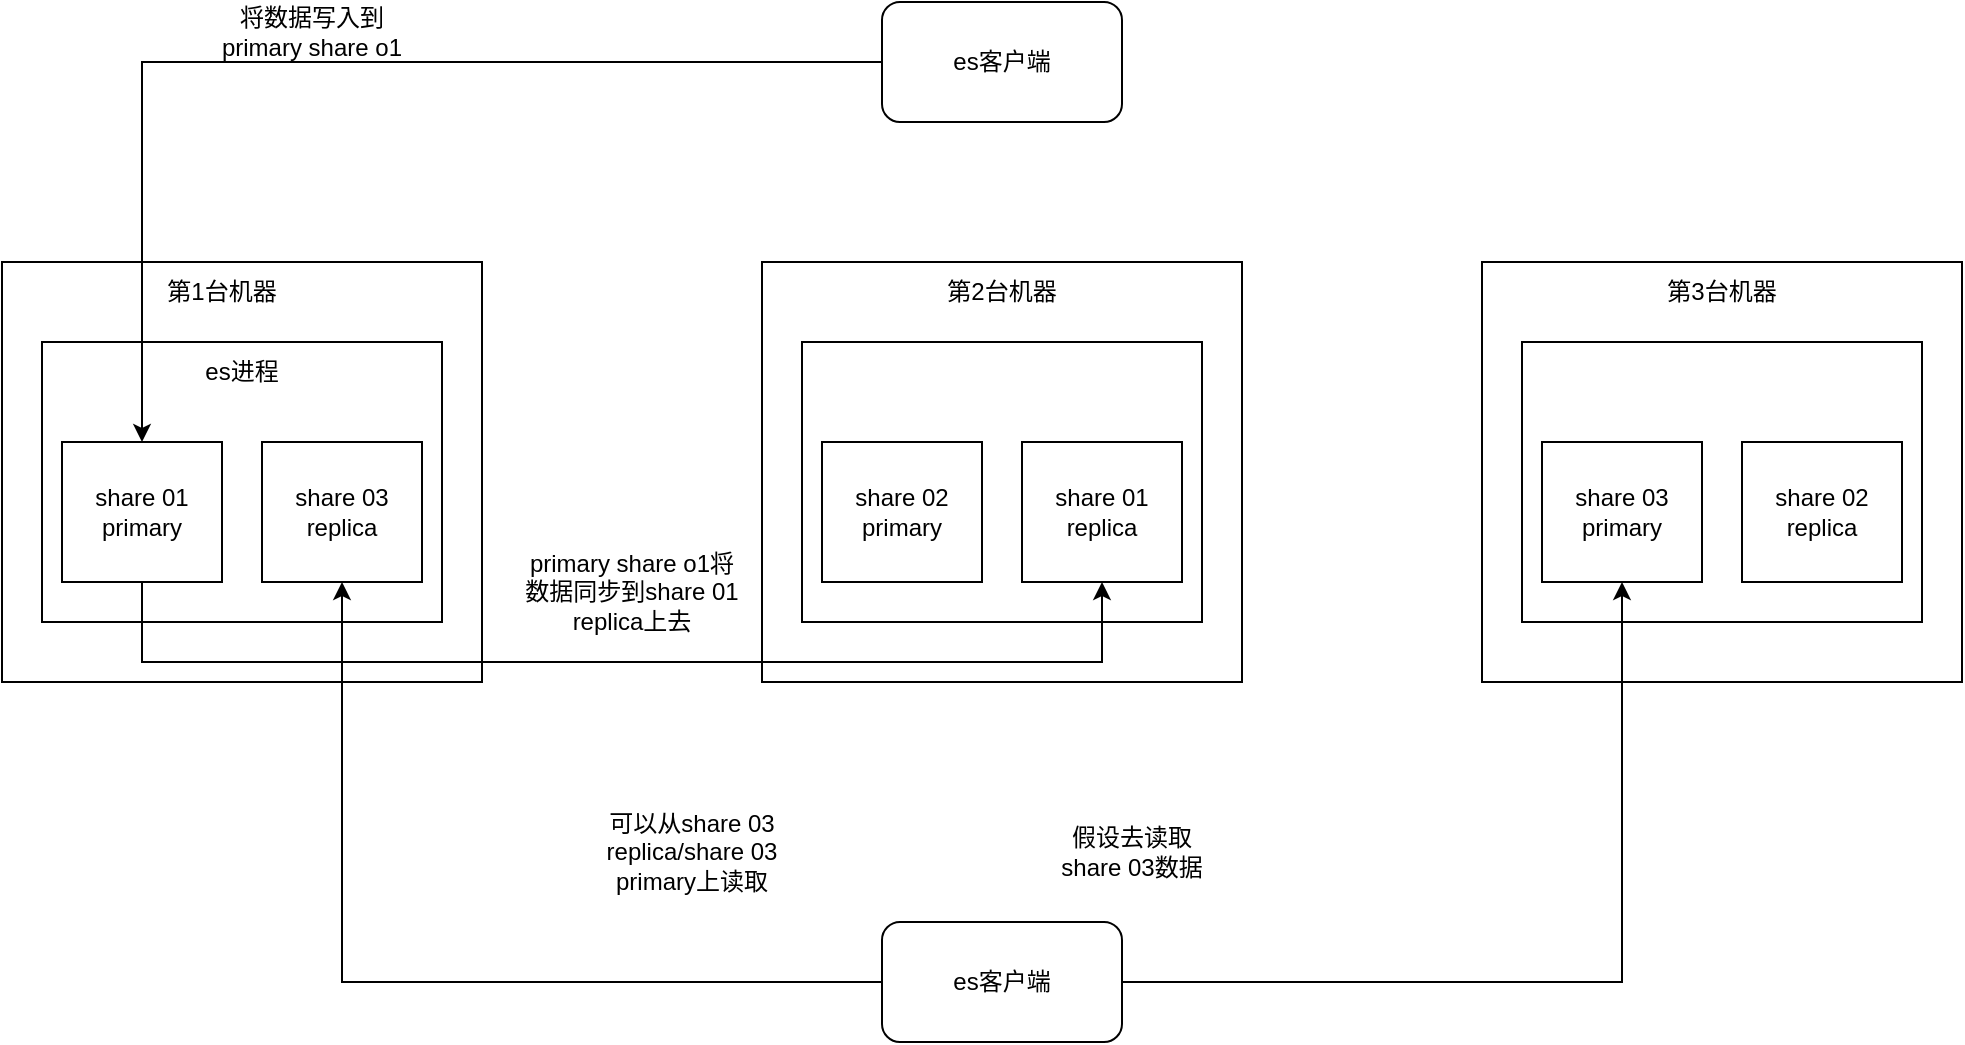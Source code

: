 <mxfile version="24.0.1" type="github">
  <diagram name="第 1 页" id="f3Fr8dT-iEb8A-EBcwqp">
    <mxGraphModel dx="1026" dy="651" grid="1" gridSize="10" guides="1" tooltips="1" connect="1" arrows="1" fold="1" page="1" pageScale="1" pageWidth="827" pageHeight="1169" math="0" shadow="0">
      <root>
        <mxCell id="0" />
        <mxCell id="1" parent="0" />
        <mxCell id="6at40YZfcNegoBJyiN95-1" value="es客户端" style="rounded=1;whiteSpace=wrap;html=1;" vertex="1" parent="1">
          <mxGeometry x="470" y="30" width="120" height="60" as="geometry" />
        </mxCell>
        <mxCell id="6at40YZfcNegoBJyiN95-3" value="" style="rounded=0;whiteSpace=wrap;html=1;" vertex="1" parent="1">
          <mxGeometry x="30" y="160" width="240" height="210" as="geometry" />
        </mxCell>
        <mxCell id="6at40YZfcNegoBJyiN95-4" value="第1台机器" style="text;html=1;align=center;verticalAlign=middle;whiteSpace=wrap;rounded=0;" vertex="1" parent="1">
          <mxGeometry x="110" y="160" width="60" height="30" as="geometry" />
        </mxCell>
        <mxCell id="6at40YZfcNegoBJyiN95-5" value="" style="rounded=0;whiteSpace=wrap;html=1;" vertex="1" parent="1">
          <mxGeometry x="50" y="200" width="200" height="140" as="geometry" />
        </mxCell>
        <mxCell id="6at40YZfcNegoBJyiN95-6" value="es进程" style="text;html=1;align=center;verticalAlign=middle;whiteSpace=wrap;rounded=0;" vertex="1" parent="1">
          <mxGeometry x="120" y="200" width="60" height="30" as="geometry" />
        </mxCell>
        <mxCell id="6at40YZfcNegoBJyiN95-8" value="share 01&lt;div&gt;primary&lt;/div&gt;" style="rounded=0;whiteSpace=wrap;html=1;" vertex="1" parent="1">
          <mxGeometry x="60" y="250" width="80" height="70" as="geometry" />
        </mxCell>
        <mxCell id="6at40YZfcNegoBJyiN95-10" style="edgeStyle=orthogonalEdgeStyle;rounded=0;orthogonalLoop=1;jettySize=auto;html=1;" edge="1" parent="1" source="6at40YZfcNegoBJyiN95-1" target="6at40YZfcNegoBJyiN95-8">
          <mxGeometry relative="1" as="geometry" />
        </mxCell>
        <mxCell id="6at40YZfcNegoBJyiN95-11" value="将数据写入到primary share o1" style="text;html=1;align=center;verticalAlign=middle;whiteSpace=wrap;rounded=0;" vertex="1" parent="1">
          <mxGeometry x="130" y="30" width="110" height="30" as="geometry" />
        </mxCell>
        <mxCell id="6at40YZfcNegoBJyiN95-12" value="share 03&lt;div&gt;replica&lt;/div&gt;" style="rounded=0;whiteSpace=wrap;html=1;" vertex="1" parent="1">
          <mxGeometry x="160" y="250" width="80" height="70" as="geometry" />
        </mxCell>
        <mxCell id="6at40YZfcNegoBJyiN95-13" value="" style="rounded=0;whiteSpace=wrap;html=1;" vertex="1" parent="1">
          <mxGeometry x="410" y="160" width="240" height="210" as="geometry" />
        </mxCell>
        <mxCell id="6at40YZfcNegoBJyiN95-14" value="" style="rounded=0;whiteSpace=wrap;html=1;" vertex="1" parent="1">
          <mxGeometry x="430" y="200" width="200" height="140" as="geometry" />
        </mxCell>
        <mxCell id="6at40YZfcNegoBJyiN95-15" value="share 02&lt;div&gt;primary&lt;/div&gt;" style="rounded=0;whiteSpace=wrap;html=1;" vertex="1" parent="1">
          <mxGeometry x="440" y="250" width="80" height="70" as="geometry" />
        </mxCell>
        <mxCell id="6at40YZfcNegoBJyiN95-16" value="share 01&lt;div&gt;replica&lt;/div&gt;" style="rounded=0;whiteSpace=wrap;html=1;" vertex="1" parent="1">
          <mxGeometry x="540" y="250" width="80" height="70" as="geometry" />
        </mxCell>
        <mxCell id="6at40YZfcNegoBJyiN95-18" style="edgeStyle=orthogonalEdgeStyle;rounded=0;orthogonalLoop=1;jettySize=auto;html=1;exitX=0.5;exitY=1;exitDx=0;exitDy=0;entryX=0.5;entryY=1;entryDx=0;entryDy=0;" edge="1" parent="1" source="6at40YZfcNegoBJyiN95-8" target="6at40YZfcNegoBJyiN95-16">
          <mxGeometry relative="1" as="geometry">
            <Array as="points">
              <mxPoint x="100" y="360" />
              <mxPoint x="580" y="360" />
            </Array>
          </mxGeometry>
        </mxCell>
        <mxCell id="6at40YZfcNegoBJyiN95-19" value="primary share o1将数据同步到share 01 replica上去" style="text;html=1;align=center;verticalAlign=middle;whiteSpace=wrap;rounded=0;" vertex="1" parent="1">
          <mxGeometry x="290" y="310" width="110" height="30" as="geometry" />
        </mxCell>
        <mxCell id="6at40YZfcNegoBJyiN95-20" value="第2台机器" style="text;html=1;align=center;verticalAlign=middle;whiteSpace=wrap;rounded=0;" vertex="1" parent="1">
          <mxGeometry x="500" y="160" width="60" height="30" as="geometry" />
        </mxCell>
        <mxCell id="6at40YZfcNegoBJyiN95-21" value="" style="rounded=0;whiteSpace=wrap;html=1;" vertex="1" parent="1">
          <mxGeometry x="770" y="160" width="240" height="210" as="geometry" />
        </mxCell>
        <mxCell id="6at40YZfcNegoBJyiN95-22" value="" style="rounded=0;whiteSpace=wrap;html=1;" vertex="1" parent="1">
          <mxGeometry x="790" y="200" width="200" height="140" as="geometry" />
        </mxCell>
        <mxCell id="6at40YZfcNegoBJyiN95-23" value="share 03&lt;div&gt;primary&lt;/div&gt;" style="rounded=0;whiteSpace=wrap;html=1;" vertex="1" parent="1">
          <mxGeometry x="800" y="250" width="80" height="70" as="geometry" />
        </mxCell>
        <mxCell id="6at40YZfcNegoBJyiN95-24" value="share 02&lt;div&gt;replica&lt;/div&gt;" style="rounded=0;whiteSpace=wrap;html=1;" vertex="1" parent="1">
          <mxGeometry x="900" y="250" width="80" height="70" as="geometry" />
        </mxCell>
        <mxCell id="6at40YZfcNegoBJyiN95-25" value="第3台机器" style="text;html=1;align=center;verticalAlign=middle;whiteSpace=wrap;rounded=0;" vertex="1" parent="1">
          <mxGeometry x="860" y="160" width="60" height="30" as="geometry" />
        </mxCell>
        <mxCell id="6at40YZfcNegoBJyiN95-28" style="edgeStyle=orthogonalEdgeStyle;rounded=0;orthogonalLoop=1;jettySize=auto;html=1;entryX=0.5;entryY=1;entryDx=0;entryDy=0;" edge="1" parent="1" source="6at40YZfcNegoBJyiN95-26" target="6at40YZfcNegoBJyiN95-12">
          <mxGeometry relative="1" as="geometry" />
        </mxCell>
        <mxCell id="6at40YZfcNegoBJyiN95-29" style="edgeStyle=orthogonalEdgeStyle;rounded=0;orthogonalLoop=1;jettySize=auto;html=1;entryX=0.5;entryY=1;entryDx=0;entryDy=0;" edge="1" parent="1" source="6at40YZfcNegoBJyiN95-26" target="6at40YZfcNegoBJyiN95-23">
          <mxGeometry relative="1" as="geometry" />
        </mxCell>
        <mxCell id="6at40YZfcNegoBJyiN95-26" value="es客户端" style="rounded=1;whiteSpace=wrap;html=1;" vertex="1" parent="1">
          <mxGeometry x="470" y="490" width="120" height="60" as="geometry" />
        </mxCell>
        <mxCell id="6at40YZfcNegoBJyiN95-27" value="假设去读取share 03数据" style="text;html=1;align=center;verticalAlign=middle;whiteSpace=wrap;rounded=0;" vertex="1" parent="1">
          <mxGeometry x="550" y="440" width="90" height="30" as="geometry" />
        </mxCell>
        <mxCell id="6at40YZfcNegoBJyiN95-30" value="可以从share 03 replica/share 03 primary上读取" style="text;html=1;align=center;verticalAlign=middle;whiteSpace=wrap;rounded=0;" vertex="1" parent="1">
          <mxGeometry x="330" y="440" width="90" height="30" as="geometry" />
        </mxCell>
      </root>
    </mxGraphModel>
  </diagram>
</mxfile>
